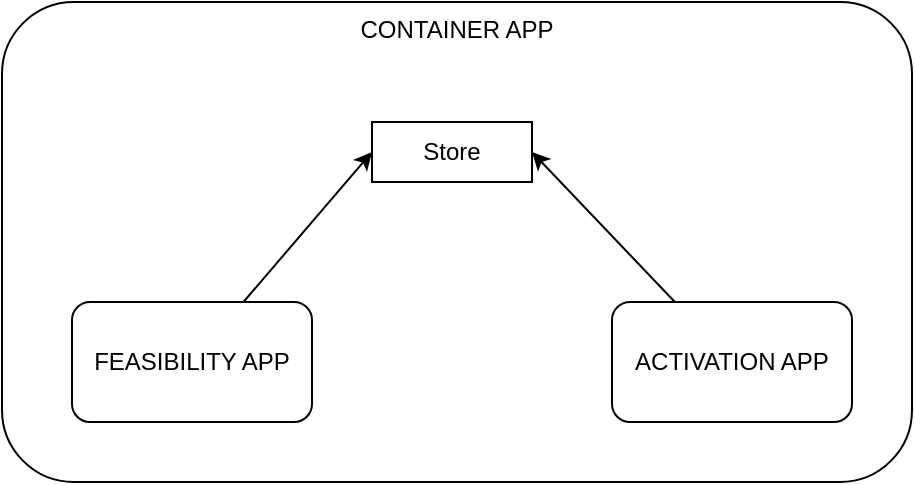 <mxfile>
    <diagram id="Di_JrZIKom7joyW2dkxJ" name="Page-1">
        <mxGraphModel dx="580" dy="357" grid="1" gridSize="10" guides="1" tooltips="1" connect="1" arrows="1" fold="1" page="1" pageScale="1" pageWidth="827" pageHeight="1169" math="0" shadow="0">
            <root>
                <mxCell id="0"/>
                <mxCell id="1" parent="0"/>
                <mxCell id="14" value="CONTAINER APP" style="rounded=1;whiteSpace=wrap;html=1;verticalAlign=top;" vertex="1" parent="1">
                    <mxGeometry x="195" y="70" width="455" height="240" as="geometry"/>
                </mxCell>
                <mxCell id="3" value="Store" style="rounded=0;whiteSpace=wrap;html=1;" parent="1" vertex="1">
                    <mxGeometry x="380" y="130" width="80" height="30" as="geometry"/>
                </mxCell>
                <mxCell id="9" style="edgeStyle=none;html=1;entryX=0;entryY=0.5;entryDx=0;entryDy=0;" parent="1" source="6" target="3" edge="1">
                    <mxGeometry relative="1" as="geometry"/>
                </mxCell>
                <mxCell id="6" value="FEASIBILITY APP" style="rounded=1;whiteSpace=wrap;html=1;" parent="1" vertex="1">
                    <mxGeometry x="230" y="220" width="120" height="60" as="geometry"/>
                </mxCell>
                <mxCell id="12" style="edgeStyle=none;html=1;entryX=1;entryY=0.5;entryDx=0;entryDy=0;" parent="1" source="7" target="3" edge="1">
                    <mxGeometry relative="1" as="geometry"/>
                </mxCell>
                <mxCell id="7" value="ACTIVATION APP" style="rounded=1;whiteSpace=wrap;html=1;" parent="1" vertex="1">
                    <mxGeometry x="500" y="220" width="120" height="60" as="geometry"/>
                </mxCell>
            </root>
        </mxGraphModel>
    </diagram>
</mxfile>